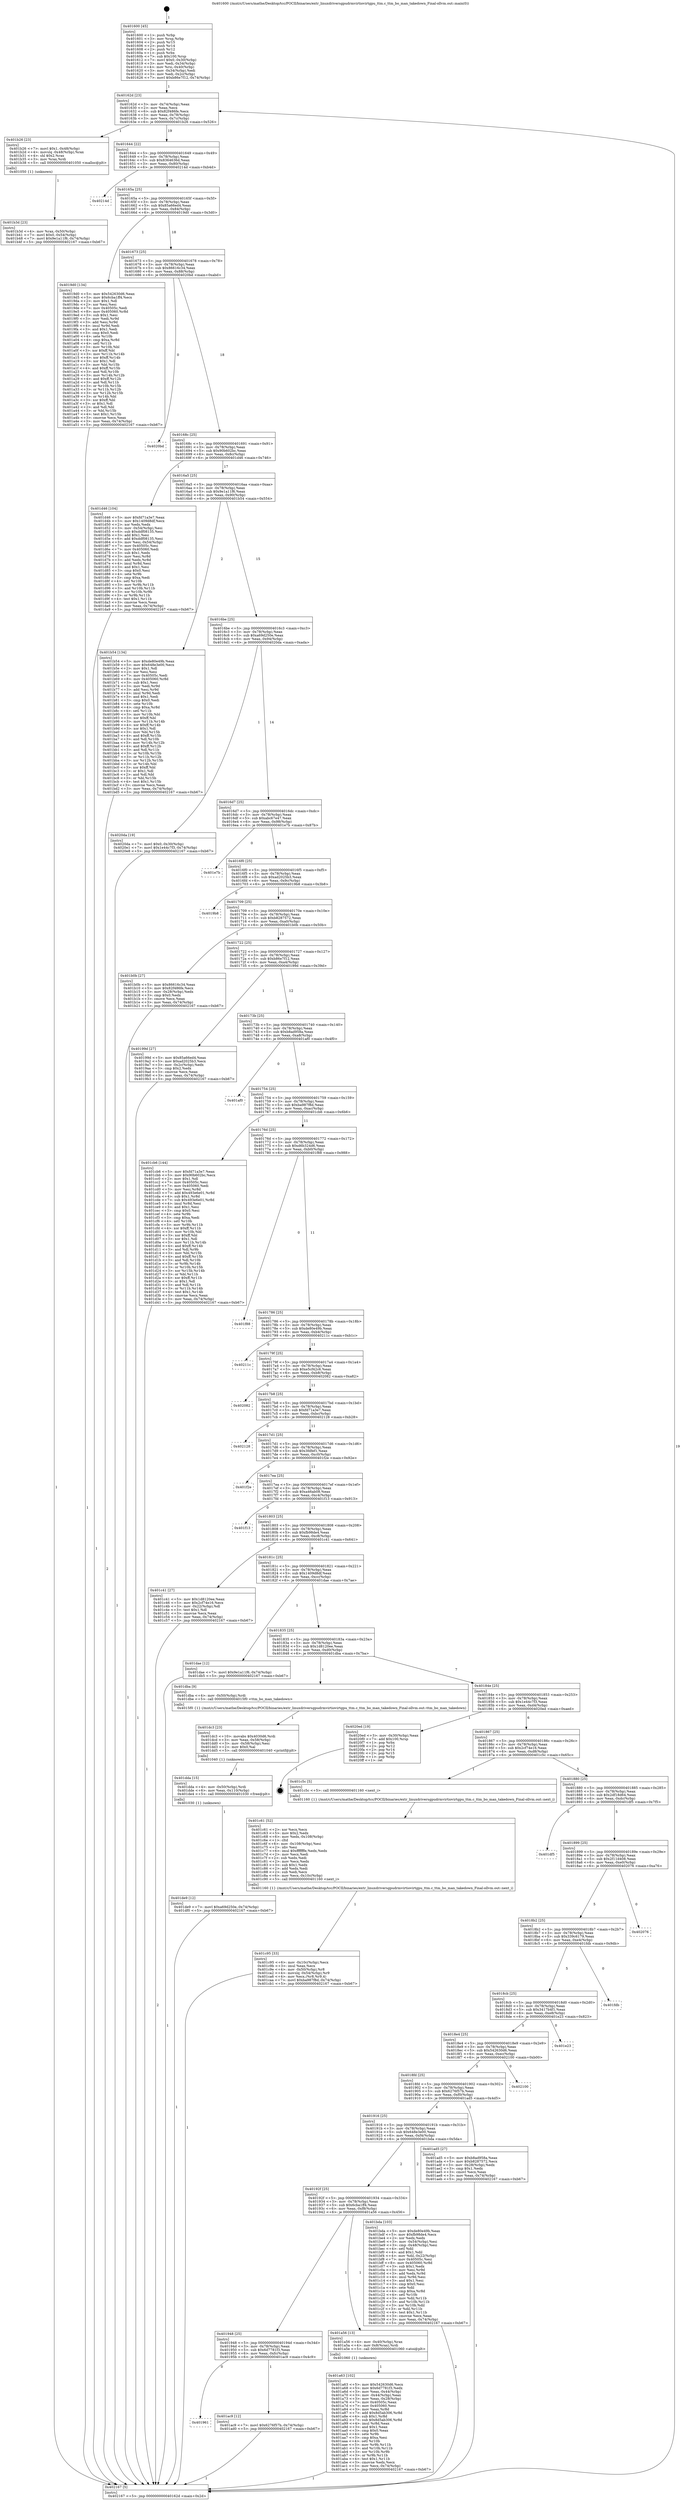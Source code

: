digraph "0x401600" {
  label = "0x401600 (/mnt/c/Users/mathe/Desktop/tcc/POCII/binaries/extr_linuxdriversgpudrmvirtiovirtgpu_ttm.c_ttm_bo_man_takedown_Final-ollvm.out::main(0))"
  labelloc = "t"
  node[shape=record]

  Entry [label="",width=0.3,height=0.3,shape=circle,fillcolor=black,style=filled]
  "0x40162d" [label="{
     0x40162d [23]\l
     | [instrs]\l
     &nbsp;&nbsp;0x40162d \<+3\>: mov -0x74(%rbp),%eax\l
     &nbsp;&nbsp;0x401630 \<+2\>: mov %eax,%ecx\l
     &nbsp;&nbsp;0x401632 \<+6\>: sub $0x82f486fe,%ecx\l
     &nbsp;&nbsp;0x401638 \<+3\>: mov %eax,-0x78(%rbp)\l
     &nbsp;&nbsp;0x40163b \<+3\>: mov %ecx,-0x7c(%rbp)\l
     &nbsp;&nbsp;0x40163e \<+6\>: je 0000000000401b26 \<main+0x526\>\l
  }"]
  "0x401b26" [label="{
     0x401b26 [23]\l
     | [instrs]\l
     &nbsp;&nbsp;0x401b26 \<+7\>: movl $0x1,-0x48(%rbp)\l
     &nbsp;&nbsp;0x401b2d \<+4\>: movslq -0x48(%rbp),%rax\l
     &nbsp;&nbsp;0x401b31 \<+4\>: shl $0x2,%rax\l
     &nbsp;&nbsp;0x401b35 \<+3\>: mov %rax,%rdi\l
     &nbsp;&nbsp;0x401b38 \<+5\>: call 0000000000401050 \<malloc@plt\>\l
     | [calls]\l
     &nbsp;&nbsp;0x401050 \{1\} (unknown)\l
  }"]
  "0x401644" [label="{
     0x401644 [22]\l
     | [instrs]\l
     &nbsp;&nbsp;0x401644 \<+5\>: jmp 0000000000401649 \<main+0x49\>\l
     &nbsp;&nbsp;0x401649 \<+3\>: mov -0x78(%rbp),%eax\l
     &nbsp;&nbsp;0x40164c \<+5\>: sub $0x8364636d,%eax\l
     &nbsp;&nbsp;0x401651 \<+3\>: mov %eax,-0x80(%rbp)\l
     &nbsp;&nbsp;0x401654 \<+6\>: je 000000000040214d \<main+0xb4d\>\l
  }"]
  Exit [label="",width=0.3,height=0.3,shape=circle,fillcolor=black,style=filled,peripheries=2]
  "0x40214d" [label="{
     0x40214d\l
  }", style=dashed]
  "0x40165a" [label="{
     0x40165a [25]\l
     | [instrs]\l
     &nbsp;&nbsp;0x40165a \<+5\>: jmp 000000000040165f \<main+0x5f\>\l
     &nbsp;&nbsp;0x40165f \<+3\>: mov -0x78(%rbp),%eax\l
     &nbsp;&nbsp;0x401662 \<+5\>: sub $0x85a66ed4,%eax\l
     &nbsp;&nbsp;0x401667 \<+6\>: mov %eax,-0x84(%rbp)\l
     &nbsp;&nbsp;0x40166d \<+6\>: je 00000000004019d0 \<main+0x3d0\>\l
  }"]
  "0x401de9" [label="{
     0x401de9 [12]\l
     | [instrs]\l
     &nbsp;&nbsp;0x401de9 \<+7\>: movl $0xa69d250e,-0x74(%rbp)\l
     &nbsp;&nbsp;0x401df0 \<+5\>: jmp 0000000000402167 \<main+0xb67\>\l
  }"]
  "0x4019d0" [label="{
     0x4019d0 [134]\l
     | [instrs]\l
     &nbsp;&nbsp;0x4019d0 \<+5\>: mov $0x542630d6,%eax\l
     &nbsp;&nbsp;0x4019d5 \<+5\>: mov $0x6cba1ff4,%ecx\l
     &nbsp;&nbsp;0x4019da \<+2\>: mov $0x1,%dl\l
     &nbsp;&nbsp;0x4019dc \<+2\>: xor %esi,%esi\l
     &nbsp;&nbsp;0x4019de \<+7\>: mov 0x40505c,%edi\l
     &nbsp;&nbsp;0x4019e5 \<+8\>: mov 0x405060,%r8d\l
     &nbsp;&nbsp;0x4019ed \<+3\>: sub $0x1,%esi\l
     &nbsp;&nbsp;0x4019f0 \<+3\>: mov %edi,%r9d\l
     &nbsp;&nbsp;0x4019f3 \<+3\>: add %esi,%r9d\l
     &nbsp;&nbsp;0x4019f6 \<+4\>: imul %r9d,%edi\l
     &nbsp;&nbsp;0x4019fa \<+3\>: and $0x1,%edi\l
     &nbsp;&nbsp;0x4019fd \<+3\>: cmp $0x0,%edi\l
     &nbsp;&nbsp;0x401a00 \<+4\>: sete %r10b\l
     &nbsp;&nbsp;0x401a04 \<+4\>: cmp $0xa,%r8d\l
     &nbsp;&nbsp;0x401a08 \<+4\>: setl %r11b\l
     &nbsp;&nbsp;0x401a0c \<+3\>: mov %r10b,%bl\l
     &nbsp;&nbsp;0x401a0f \<+3\>: xor $0xff,%bl\l
     &nbsp;&nbsp;0x401a12 \<+3\>: mov %r11b,%r14b\l
     &nbsp;&nbsp;0x401a15 \<+4\>: xor $0xff,%r14b\l
     &nbsp;&nbsp;0x401a19 \<+3\>: xor $0x1,%dl\l
     &nbsp;&nbsp;0x401a1c \<+3\>: mov %bl,%r15b\l
     &nbsp;&nbsp;0x401a1f \<+4\>: and $0xff,%r15b\l
     &nbsp;&nbsp;0x401a23 \<+3\>: and %dl,%r10b\l
     &nbsp;&nbsp;0x401a26 \<+3\>: mov %r14b,%r12b\l
     &nbsp;&nbsp;0x401a29 \<+4\>: and $0xff,%r12b\l
     &nbsp;&nbsp;0x401a2d \<+3\>: and %dl,%r11b\l
     &nbsp;&nbsp;0x401a30 \<+3\>: or %r10b,%r15b\l
     &nbsp;&nbsp;0x401a33 \<+3\>: or %r11b,%r12b\l
     &nbsp;&nbsp;0x401a36 \<+3\>: xor %r12b,%r15b\l
     &nbsp;&nbsp;0x401a39 \<+3\>: or %r14b,%bl\l
     &nbsp;&nbsp;0x401a3c \<+3\>: xor $0xff,%bl\l
     &nbsp;&nbsp;0x401a3f \<+3\>: or $0x1,%dl\l
     &nbsp;&nbsp;0x401a42 \<+2\>: and %dl,%bl\l
     &nbsp;&nbsp;0x401a44 \<+3\>: or %bl,%r15b\l
     &nbsp;&nbsp;0x401a47 \<+4\>: test $0x1,%r15b\l
     &nbsp;&nbsp;0x401a4b \<+3\>: cmovne %ecx,%eax\l
     &nbsp;&nbsp;0x401a4e \<+3\>: mov %eax,-0x74(%rbp)\l
     &nbsp;&nbsp;0x401a51 \<+5\>: jmp 0000000000402167 \<main+0xb67\>\l
  }"]
  "0x401673" [label="{
     0x401673 [25]\l
     | [instrs]\l
     &nbsp;&nbsp;0x401673 \<+5\>: jmp 0000000000401678 \<main+0x78\>\l
     &nbsp;&nbsp;0x401678 \<+3\>: mov -0x78(%rbp),%eax\l
     &nbsp;&nbsp;0x40167b \<+5\>: sub $0x86616c34,%eax\l
     &nbsp;&nbsp;0x401680 \<+6\>: mov %eax,-0x88(%rbp)\l
     &nbsp;&nbsp;0x401686 \<+6\>: je 00000000004020bd \<main+0xabd\>\l
  }"]
  "0x401dda" [label="{
     0x401dda [15]\l
     | [instrs]\l
     &nbsp;&nbsp;0x401dda \<+4\>: mov -0x50(%rbp),%rdi\l
     &nbsp;&nbsp;0x401dde \<+6\>: mov %eax,-0x110(%rbp)\l
     &nbsp;&nbsp;0x401de4 \<+5\>: call 0000000000401030 \<free@plt\>\l
     | [calls]\l
     &nbsp;&nbsp;0x401030 \{1\} (unknown)\l
  }"]
  "0x4020bd" [label="{
     0x4020bd\l
  }", style=dashed]
  "0x40168c" [label="{
     0x40168c [25]\l
     | [instrs]\l
     &nbsp;&nbsp;0x40168c \<+5\>: jmp 0000000000401691 \<main+0x91\>\l
     &nbsp;&nbsp;0x401691 \<+3\>: mov -0x78(%rbp),%eax\l
     &nbsp;&nbsp;0x401694 \<+5\>: sub $0x90b602bc,%eax\l
     &nbsp;&nbsp;0x401699 \<+6\>: mov %eax,-0x8c(%rbp)\l
     &nbsp;&nbsp;0x40169f \<+6\>: je 0000000000401d46 \<main+0x746\>\l
  }"]
  "0x401dc3" [label="{
     0x401dc3 [23]\l
     | [instrs]\l
     &nbsp;&nbsp;0x401dc3 \<+10\>: movabs $0x4030d6,%rdi\l
     &nbsp;&nbsp;0x401dcd \<+3\>: mov %eax,-0x58(%rbp)\l
     &nbsp;&nbsp;0x401dd0 \<+3\>: mov -0x58(%rbp),%esi\l
     &nbsp;&nbsp;0x401dd3 \<+2\>: mov $0x0,%al\l
     &nbsp;&nbsp;0x401dd5 \<+5\>: call 0000000000401040 \<printf@plt\>\l
     | [calls]\l
     &nbsp;&nbsp;0x401040 \{1\} (unknown)\l
  }"]
  "0x401d46" [label="{
     0x401d46 [104]\l
     | [instrs]\l
     &nbsp;&nbsp;0x401d46 \<+5\>: mov $0xfd71a3e7,%eax\l
     &nbsp;&nbsp;0x401d4b \<+5\>: mov $0x1409d8df,%ecx\l
     &nbsp;&nbsp;0x401d50 \<+2\>: xor %edx,%edx\l
     &nbsp;&nbsp;0x401d52 \<+3\>: mov -0x54(%rbp),%esi\l
     &nbsp;&nbsp;0x401d55 \<+6\>: sub $0xddf08135,%esi\l
     &nbsp;&nbsp;0x401d5b \<+3\>: add $0x1,%esi\l
     &nbsp;&nbsp;0x401d5e \<+6\>: add $0xddf08135,%esi\l
     &nbsp;&nbsp;0x401d64 \<+3\>: mov %esi,-0x54(%rbp)\l
     &nbsp;&nbsp;0x401d67 \<+7\>: mov 0x40505c,%esi\l
     &nbsp;&nbsp;0x401d6e \<+7\>: mov 0x405060,%edi\l
     &nbsp;&nbsp;0x401d75 \<+3\>: sub $0x1,%edx\l
     &nbsp;&nbsp;0x401d78 \<+3\>: mov %esi,%r8d\l
     &nbsp;&nbsp;0x401d7b \<+3\>: add %edx,%r8d\l
     &nbsp;&nbsp;0x401d7e \<+4\>: imul %r8d,%esi\l
     &nbsp;&nbsp;0x401d82 \<+3\>: and $0x1,%esi\l
     &nbsp;&nbsp;0x401d85 \<+3\>: cmp $0x0,%esi\l
     &nbsp;&nbsp;0x401d88 \<+4\>: sete %r9b\l
     &nbsp;&nbsp;0x401d8c \<+3\>: cmp $0xa,%edi\l
     &nbsp;&nbsp;0x401d8f \<+4\>: setl %r10b\l
     &nbsp;&nbsp;0x401d93 \<+3\>: mov %r9b,%r11b\l
     &nbsp;&nbsp;0x401d96 \<+3\>: and %r10b,%r11b\l
     &nbsp;&nbsp;0x401d99 \<+3\>: xor %r10b,%r9b\l
     &nbsp;&nbsp;0x401d9c \<+3\>: or %r9b,%r11b\l
     &nbsp;&nbsp;0x401d9f \<+4\>: test $0x1,%r11b\l
     &nbsp;&nbsp;0x401da3 \<+3\>: cmovne %ecx,%eax\l
     &nbsp;&nbsp;0x401da6 \<+3\>: mov %eax,-0x74(%rbp)\l
     &nbsp;&nbsp;0x401da9 \<+5\>: jmp 0000000000402167 \<main+0xb67\>\l
  }"]
  "0x4016a5" [label="{
     0x4016a5 [25]\l
     | [instrs]\l
     &nbsp;&nbsp;0x4016a5 \<+5\>: jmp 00000000004016aa \<main+0xaa\>\l
     &nbsp;&nbsp;0x4016aa \<+3\>: mov -0x78(%rbp),%eax\l
     &nbsp;&nbsp;0x4016ad \<+5\>: sub $0x9e1a11f6,%eax\l
     &nbsp;&nbsp;0x4016b2 \<+6\>: mov %eax,-0x90(%rbp)\l
     &nbsp;&nbsp;0x4016b8 \<+6\>: je 0000000000401b54 \<main+0x554\>\l
  }"]
  "0x401c95" [label="{
     0x401c95 [33]\l
     | [instrs]\l
     &nbsp;&nbsp;0x401c95 \<+6\>: mov -0x10c(%rbp),%ecx\l
     &nbsp;&nbsp;0x401c9b \<+3\>: imul %eax,%ecx\l
     &nbsp;&nbsp;0x401c9e \<+4\>: mov -0x50(%rbp),%r8\l
     &nbsp;&nbsp;0x401ca2 \<+4\>: movslq -0x54(%rbp),%r9\l
     &nbsp;&nbsp;0x401ca6 \<+4\>: mov %ecx,(%r8,%r9,4)\l
     &nbsp;&nbsp;0x401caa \<+7\>: movl $0xba987f8d,-0x74(%rbp)\l
     &nbsp;&nbsp;0x401cb1 \<+5\>: jmp 0000000000402167 \<main+0xb67\>\l
  }"]
  "0x401b54" [label="{
     0x401b54 [134]\l
     | [instrs]\l
     &nbsp;&nbsp;0x401b54 \<+5\>: mov $0xde80e49b,%eax\l
     &nbsp;&nbsp;0x401b59 \<+5\>: mov $0x648e3e00,%ecx\l
     &nbsp;&nbsp;0x401b5e \<+2\>: mov $0x1,%dl\l
     &nbsp;&nbsp;0x401b60 \<+2\>: xor %esi,%esi\l
     &nbsp;&nbsp;0x401b62 \<+7\>: mov 0x40505c,%edi\l
     &nbsp;&nbsp;0x401b69 \<+8\>: mov 0x405060,%r8d\l
     &nbsp;&nbsp;0x401b71 \<+3\>: sub $0x1,%esi\l
     &nbsp;&nbsp;0x401b74 \<+3\>: mov %edi,%r9d\l
     &nbsp;&nbsp;0x401b77 \<+3\>: add %esi,%r9d\l
     &nbsp;&nbsp;0x401b7a \<+4\>: imul %r9d,%edi\l
     &nbsp;&nbsp;0x401b7e \<+3\>: and $0x1,%edi\l
     &nbsp;&nbsp;0x401b81 \<+3\>: cmp $0x0,%edi\l
     &nbsp;&nbsp;0x401b84 \<+4\>: sete %r10b\l
     &nbsp;&nbsp;0x401b88 \<+4\>: cmp $0xa,%r8d\l
     &nbsp;&nbsp;0x401b8c \<+4\>: setl %r11b\l
     &nbsp;&nbsp;0x401b90 \<+3\>: mov %r10b,%bl\l
     &nbsp;&nbsp;0x401b93 \<+3\>: xor $0xff,%bl\l
     &nbsp;&nbsp;0x401b96 \<+3\>: mov %r11b,%r14b\l
     &nbsp;&nbsp;0x401b99 \<+4\>: xor $0xff,%r14b\l
     &nbsp;&nbsp;0x401b9d \<+3\>: xor $0x1,%dl\l
     &nbsp;&nbsp;0x401ba0 \<+3\>: mov %bl,%r15b\l
     &nbsp;&nbsp;0x401ba3 \<+4\>: and $0xff,%r15b\l
     &nbsp;&nbsp;0x401ba7 \<+3\>: and %dl,%r10b\l
     &nbsp;&nbsp;0x401baa \<+3\>: mov %r14b,%r12b\l
     &nbsp;&nbsp;0x401bad \<+4\>: and $0xff,%r12b\l
     &nbsp;&nbsp;0x401bb1 \<+3\>: and %dl,%r11b\l
     &nbsp;&nbsp;0x401bb4 \<+3\>: or %r10b,%r15b\l
     &nbsp;&nbsp;0x401bb7 \<+3\>: or %r11b,%r12b\l
     &nbsp;&nbsp;0x401bba \<+3\>: xor %r12b,%r15b\l
     &nbsp;&nbsp;0x401bbd \<+3\>: or %r14b,%bl\l
     &nbsp;&nbsp;0x401bc0 \<+3\>: xor $0xff,%bl\l
     &nbsp;&nbsp;0x401bc3 \<+3\>: or $0x1,%dl\l
     &nbsp;&nbsp;0x401bc6 \<+2\>: and %dl,%bl\l
     &nbsp;&nbsp;0x401bc8 \<+3\>: or %bl,%r15b\l
     &nbsp;&nbsp;0x401bcb \<+4\>: test $0x1,%r15b\l
     &nbsp;&nbsp;0x401bcf \<+3\>: cmovne %ecx,%eax\l
     &nbsp;&nbsp;0x401bd2 \<+3\>: mov %eax,-0x74(%rbp)\l
     &nbsp;&nbsp;0x401bd5 \<+5\>: jmp 0000000000402167 \<main+0xb67\>\l
  }"]
  "0x4016be" [label="{
     0x4016be [25]\l
     | [instrs]\l
     &nbsp;&nbsp;0x4016be \<+5\>: jmp 00000000004016c3 \<main+0xc3\>\l
     &nbsp;&nbsp;0x4016c3 \<+3\>: mov -0x78(%rbp),%eax\l
     &nbsp;&nbsp;0x4016c6 \<+5\>: sub $0xa69d250e,%eax\l
     &nbsp;&nbsp;0x4016cb \<+6\>: mov %eax,-0x94(%rbp)\l
     &nbsp;&nbsp;0x4016d1 \<+6\>: je 00000000004020da \<main+0xada\>\l
  }"]
  "0x401c61" [label="{
     0x401c61 [52]\l
     | [instrs]\l
     &nbsp;&nbsp;0x401c61 \<+2\>: xor %ecx,%ecx\l
     &nbsp;&nbsp;0x401c63 \<+5\>: mov $0x2,%edx\l
     &nbsp;&nbsp;0x401c68 \<+6\>: mov %edx,-0x108(%rbp)\l
     &nbsp;&nbsp;0x401c6e \<+1\>: cltd\l
     &nbsp;&nbsp;0x401c6f \<+6\>: mov -0x108(%rbp),%esi\l
     &nbsp;&nbsp;0x401c75 \<+2\>: idiv %esi\l
     &nbsp;&nbsp;0x401c77 \<+6\>: imul $0xfffffffe,%edx,%edx\l
     &nbsp;&nbsp;0x401c7d \<+2\>: mov %ecx,%edi\l
     &nbsp;&nbsp;0x401c7f \<+2\>: sub %edx,%edi\l
     &nbsp;&nbsp;0x401c81 \<+2\>: mov %ecx,%edx\l
     &nbsp;&nbsp;0x401c83 \<+3\>: sub $0x1,%edx\l
     &nbsp;&nbsp;0x401c86 \<+2\>: add %edx,%edi\l
     &nbsp;&nbsp;0x401c88 \<+2\>: sub %edi,%ecx\l
     &nbsp;&nbsp;0x401c8a \<+6\>: mov %ecx,-0x10c(%rbp)\l
     &nbsp;&nbsp;0x401c90 \<+5\>: call 0000000000401160 \<next_i\>\l
     | [calls]\l
     &nbsp;&nbsp;0x401160 \{1\} (/mnt/c/Users/mathe/Desktop/tcc/POCII/binaries/extr_linuxdriversgpudrmvirtiovirtgpu_ttm.c_ttm_bo_man_takedown_Final-ollvm.out::next_i)\l
  }"]
  "0x4020da" [label="{
     0x4020da [19]\l
     | [instrs]\l
     &nbsp;&nbsp;0x4020da \<+7\>: movl $0x0,-0x30(%rbp)\l
     &nbsp;&nbsp;0x4020e1 \<+7\>: movl $0x1e44c7f3,-0x74(%rbp)\l
     &nbsp;&nbsp;0x4020e8 \<+5\>: jmp 0000000000402167 \<main+0xb67\>\l
  }"]
  "0x4016d7" [label="{
     0x4016d7 [25]\l
     | [instrs]\l
     &nbsp;&nbsp;0x4016d7 \<+5\>: jmp 00000000004016dc \<main+0xdc\>\l
     &nbsp;&nbsp;0x4016dc \<+3\>: mov -0x78(%rbp),%eax\l
     &nbsp;&nbsp;0x4016df \<+5\>: sub $0xabc67e47,%eax\l
     &nbsp;&nbsp;0x4016e4 \<+6\>: mov %eax,-0x98(%rbp)\l
     &nbsp;&nbsp;0x4016ea \<+6\>: je 0000000000401e7b \<main+0x87b\>\l
  }"]
  "0x401b3d" [label="{
     0x401b3d [23]\l
     | [instrs]\l
     &nbsp;&nbsp;0x401b3d \<+4\>: mov %rax,-0x50(%rbp)\l
     &nbsp;&nbsp;0x401b41 \<+7\>: movl $0x0,-0x54(%rbp)\l
     &nbsp;&nbsp;0x401b48 \<+7\>: movl $0x9e1a11f6,-0x74(%rbp)\l
     &nbsp;&nbsp;0x401b4f \<+5\>: jmp 0000000000402167 \<main+0xb67\>\l
  }"]
  "0x401e7b" [label="{
     0x401e7b\l
  }", style=dashed]
  "0x4016f0" [label="{
     0x4016f0 [25]\l
     | [instrs]\l
     &nbsp;&nbsp;0x4016f0 \<+5\>: jmp 00000000004016f5 \<main+0xf5\>\l
     &nbsp;&nbsp;0x4016f5 \<+3\>: mov -0x78(%rbp),%eax\l
     &nbsp;&nbsp;0x4016f8 \<+5\>: sub $0xad2025b3,%eax\l
     &nbsp;&nbsp;0x4016fd \<+6\>: mov %eax,-0x9c(%rbp)\l
     &nbsp;&nbsp;0x401703 \<+6\>: je 00000000004019b8 \<main+0x3b8\>\l
  }"]
  "0x401961" [label="{
     0x401961\l
  }", style=dashed]
  "0x4019b8" [label="{
     0x4019b8\l
  }", style=dashed]
  "0x401709" [label="{
     0x401709 [25]\l
     | [instrs]\l
     &nbsp;&nbsp;0x401709 \<+5\>: jmp 000000000040170e \<main+0x10e\>\l
     &nbsp;&nbsp;0x40170e \<+3\>: mov -0x78(%rbp),%eax\l
     &nbsp;&nbsp;0x401711 \<+5\>: sub $0xb8287572,%eax\l
     &nbsp;&nbsp;0x401716 \<+6\>: mov %eax,-0xa0(%rbp)\l
     &nbsp;&nbsp;0x40171c \<+6\>: je 0000000000401b0b \<main+0x50b\>\l
  }"]
  "0x401ac9" [label="{
     0x401ac9 [12]\l
     | [instrs]\l
     &nbsp;&nbsp;0x401ac9 \<+7\>: movl $0x6276f57b,-0x74(%rbp)\l
     &nbsp;&nbsp;0x401ad0 \<+5\>: jmp 0000000000402167 \<main+0xb67\>\l
  }"]
  "0x401b0b" [label="{
     0x401b0b [27]\l
     | [instrs]\l
     &nbsp;&nbsp;0x401b0b \<+5\>: mov $0x86616c34,%eax\l
     &nbsp;&nbsp;0x401b10 \<+5\>: mov $0x82f486fe,%ecx\l
     &nbsp;&nbsp;0x401b15 \<+3\>: mov -0x28(%rbp),%edx\l
     &nbsp;&nbsp;0x401b18 \<+3\>: cmp $0x0,%edx\l
     &nbsp;&nbsp;0x401b1b \<+3\>: cmove %ecx,%eax\l
     &nbsp;&nbsp;0x401b1e \<+3\>: mov %eax,-0x74(%rbp)\l
     &nbsp;&nbsp;0x401b21 \<+5\>: jmp 0000000000402167 \<main+0xb67\>\l
  }"]
  "0x401722" [label="{
     0x401722 [25]\l
     | [instrs]\l
     &nbsp;&nbsp;0x401722 \<+5\>: jmp 0000000000401727 \<main+0x127\>\l
     &nbsp;&nbsp;0x401727 \<+3\>: mov -0x78(%rbp),%eax\l
     &nbsp;&nbsp;0x40172a \<+5\>: sub $0xb86e7f12,%eax\l
     &nbsp;&nbsp;0x40172f \<+6\>: mov %eax,-0xa4(%rbp)\l
     &nbsp;&nbsp;0x401735 \<+6\>: je 000000000040199d \<main+0x39d\>\l
  }"]
  "0x401a63" [label="{
     0x401a63 [102]\l
     | [instrs]\l
     &nbsp;&nbsp;0x401a63 \<+5\>: mov $0x542630d6,%ecx\l
     &nbsp;&nbsp;0x401a68 \<+5\>: mov $0x6d7781f3,%edx\l
     &nbsp;&nbsp;0x401a6d \<+3\>: mov %eax,-0x44(%rbp)\l
     &nbsp;&nbsp;0x401a70 \<+3\>: mov -0x44(%rbp),%eax\l
     &nbsp;&nbsp;0x401a73 \<+3\>: mov %eax,-0x28(%rbp)\l
     &nbsp;&nbsp;0x401a76 \<+7\>: mov 0x40505c,%eax\l
     &nbsp;&nbsp;0x401a7d \<+7\>: mov 0x405060,%esi\l
     &nbsp;&nbsp;0x401a84 \<+3\>: mov %eax,%r8d\l
     &nbsp;&nbsp;0x401a87 \<+7\>: add $0x8d5ab306,%r8d\l
     &nbsp;&nbsp;0x401a8e \<+4\>: sub $0x1,%r8d\l
     &nbsp;&nbsp;0x401a92 \<+7\>: sub $0x8d5ab306,%r8d\l
     &nbsp;&nbsp;0x401a99 \<+4\>: imul %r8d,%eax\l
     &nbsp;&nbsp;0x401a9d \<+3\>: and $0x1,%eax\l
     &nbsp;&nbsp;0x401aa0 \<+3\>: cmp $0x0,%eax\l
     &nbsp;&nbsp;0x401aa3 \<+4\>: sete %r9b\l
     &nbsp;&nbsp;0x401aa7 \<+3\>: cmp $0xa,%esi\l
     &nbsp;&nbsp;0x401aaa \<+4\>: setl %r10b\l
     &nbsp;&nbsp;0x401aae \<+3\>: mov %r9b,%r11b\l
     &nbsp;&nbsp;0x401ab1 \<+3\>: and %r10b,%r11b\l
     &nbsp;&nbsp;0x401ab4 \<+3\>: xor %r10b,%r9b\l
     &nbsp;&nbsp;0x401ab7 \<+3\>: or %r9b,%r11b\l
     &nbsp;&nbsp;0x401aba \<+4\>: test $0x1,%r11b\l
     &nbsp;&nbsp;0x401abe \<+3\>: cmovne %edx,%ecx\l
     &nbsp;&nbsp;0x401ac1 \<+3\>: mov %ecx,-0x74(%rbp)\l
     &nbsp;&nbsp;0x401ac4 \<+5\>: jmp 0000000000402167 \<main+0xb67\>\l
  }"]
  "0x40199d" [label="{
     0x40199d [27]\l
     | [instrs]\l
     &nbsp;&nbsp;0x40199d \<+5\>: mov $0x85a66ed4,%eax\l
     &nbsp;&nbsp;0x4019a2 \<+5\>: mov $0xad2025b3,%ecx\l
     &nbsp;&nbsp;0x4019a7 \<+3\>: mov -0x2c(%rbp),%edx\l
     &nbsp;&nbsp;0x4019aa \<+3\>: cmp $0x2,%edx\l
     &nbsp;&nbsp;0x4019ad \<+3\>: cmovne %ecx,%eax\l
     &nbsp;&nbsp;0x4019b0 \<+3\>: mov %eax,-0x74(%rbp)\l
     &nbsp;&nbsp;0x4019b3 \<+5\>: jmp 0000000000402167 \<main+0xb67\>\l
  }"]
  "0x40173b" [label="{
     0x40173b [25]\l
     | [instrs]\l
     &nbsp;&nbsp;0x40173b \<+5\>: jmp 0000000000401740 \<main+0x140\>\l
     &nbsp;&nbsp;0x401740 \<+3\>: mov -0x78(%rbp),%eax\l
     &nbsp;&nbsp;0x401743 \<+5\>: sub $0xb8ad958a,%eax\l
     &nbsp;&nbsp;0x401748 \<+6\>: mov %eax,-0xa8(%rbp)\l
     &nbsp;&nbsp;0x40174e \<+6\>: je 0000000000401af0 \<main+0x4f0\>\l
  }"]
  "0x402167" [label="{
     0x402167 [5]\l
     | [instrs]\l
     &nbsp;&nbsp;0x402167 \<+5\>: jmp 000000000040162d \<main+0x2d\>\l
  }"]
  "0x401600" [label="{
     0x401600 [45]\l
     | [instrs]\l
     &nbsp;&nbsp;0x401600 \<+1\>: push %rbp\l
     &nbsp;&nbsp;0x401601 \<+3\>: mov %rsp,%rbp\l
     &nbsp;&nbsp;0x401604 \<+2\>: push %r15\l
     &nbsp;&nbsp;0x401606 \<+2\>: push %r14\l
     &nbsp;&nbsp;0x401608 \<+2\>: push %r12\l
     &nbsp;&nbsp;0x40160a \<+1\>: push %rbx\l
     &nbsp;&nbsp;0x40160b \<+7\>: sub $0x100,%rsp\l
     &nbsp;&nbsp;0x401612 \<+7\>: movl $0x0,-0x30(%rbp)\l
     &nbsp;&nbsp;0x401619 \<+3\>: mov %edi,-0x34(%rbp)\l
     &nbsp;&nbsp;0x40161c \<+4\>: mov %rsi,-0x40(%rbp)\l
     &nbsp;&nbsp;0x401620 \<+3\>: mov -0x34(%rbp),%edi\l
     &nbsp;&nbsp;0x401623 \<+3\>: mov %edi,-0x2c(%rbp)\l
     &nbsp;&nbsp;0x401626 \<+7\>: movl $0xb86e7f12,-0x74(%rbp)\l
  }"]
  "0x401948" [label="{
     0x401948 [25]\l
     | [instrs]\l
     &nbsp;&nbsp;0x401948 \<+5\>: jmp 000000000040194d \<main+0x34d\>\l
     &nbsp;&nbsp;0x40194d \<+3\>: mov -0x78(%rbp),%eax\l
     &nbsp;&nbsp;0x401950 \<+5\>: sub $0x6d7781f3,%eax\l
     &nbsp;&nbsp;0x401955 \<+6\>: mov %eax,-0xfc(%rbp)\l
     &nbsp;&nbsp;0x40195b \<+6\>: je 0000000000401ac9 \<main+0x4c9\>\l
  }"]
  "0x401af0" [label="{
     0x401af0\l
  }", style=dashed]
  "0x401754" [label="{
     0x401754 [25]\l
     | [instrs]\l
     &nbsp;&nbsp;0x401754 \<+5\>: jmp 0000000000401759 \<main+0x159\>\l
     &nbsp;&nbsp;0x401759 \<+3\>: mov -0x78(%rbp),%eax\l
     &nbsp;&nbsp;0x40175c \<+5\>: sub $0xba987f8d,%eax\l
     &nbsp;&nbsp;0x401761 \<+6\>: mov %eax,-0xac(%rbp)\l
     &nbsp;&nbsp;0x401767 \<+6\>: je 0000000000401cb6 \<main+0x6b6\>\l
  }"]
  "0x401a56" [label="{
     0x401a56 [13]\l
     | [instrs]\l
     &nbsp;&nbsp;0x401a56 \<+4\>: mov -0x40(%rbp),%rax\l
     &nbsp;&nbsp;0x401a5a \<+4\>: mov 0x8(%rax),%rdi\l
     &nbsp;&nbsp;0x401a5e \<+5\>: call 0000000000401060 \<atoi@plt\>\l
     | [calls]\l
     &nbsp;&nbsp;0x401060 \{1\} (unknown)\l
  }"]
  "0x401cb6" [label="{
     0x401cb6 [144]\l
     | [instrs]\l
     &nbsp;&nbsp;0x401cb6 \<+5\>: mov $0xfd71a3e7,%eax\l
     &nbsp;&nbsp;0x401cbb \<+5\>: mov $0x90b602bc,%ecx\l
     &nbsp;&nbsp;0x401cc0 \<+2\>: mov $0x1,%dl\l
     &nbsp;&nbsp;0x401cc2 \<+7\>: mov 0x40505c,%esi\l
     &nbsp;&nbsp;0x401cc9 \<+7\>: mov 0x405060,%edi\l
     &nbsp;&nbsp;0x401cd0 \<+3\>: mov %esi,%r8d\l
     &nbsp;&nbsp;0x401cd3 \<+7\>: add $0x493e6e01,%r8d\l
     &nbsp;&nbsp;0x401cda \<+4\>: sub $0x1,%r8d\l
     &nbsp;&nbsp;0x401cde \<+7\>: sub $0x493e6e01,%r8d\l
     &nbsp;&nbsp;0x401ce5 \<+4\>: imul %r8d,%esi\l
     &nbsp;&nbsp;0x401ce9 \<+3\>: and $0x1,%esi\l
     &nbsp;&nbsp;0x401cec \<+3\>: cmp $0x0,%esi\l
     &nbsp;&nbsp;0x401cef \<+4\>: sete %r9b\l
     &nbsp;&nbsp;0x401cf3 \<+3\>: cmp $0xa,%edi\l
     &nbsp;&nbsp;0x401cf6 \<+4\>: setl %r10b\l
     &nbsp;&nbsp;0x401cfa \<+3\>: mov %r9b,%r11b\l
     &nbsp;&nbsp;0x401cfd \<+4\>: xor $0xff,%r11b\l
     &nbsp;&nbsp;0x401d01 \<+3\>: mov %r10b,%bl\l
     &nbsp;&nbsp;0x401d04 \<+3\>: xor $0xff,%bl\l
     &nbsp;&nbsp;0x401d07 \<+3\>: xor $0x1,%dl\l
     &nbsp;&nbsp;0x401d0a \<+3\>: mov %r11b,%r14b\l
     &nbsp;&nbsp;0x401d0d \<+4\>: and $0xff,%r14b\l
     &nbsp;&nbsp;0x401d11 \<+3\>: and %dl,%r9b\l
     &nbsp;&nbsp;0x401d14 \<+3\>: mov %bl,%r15b\l
     &nbsp;&nbsp;0x401d17 \<+4\>: and $0xff,%r15b\l
     &nbsp;&nbsp;0x401d1b \<+3\>: and %dl,%r10b\l
     &nbsp;&nbsp;0x401d1e \<+3\>: or %r9b,%r14b\l
     &nbsp;&nbsp;0x401d21 \<+3\>: or %r10b,%r15b\l
     &nbsp;&nbsp;0x401d24 \<+3\>: xor %r15b,%r14b\l
     &nbsp;&nbsp;0x401d27 \<+3\>: or %bl,%r11b\l
     &nbsp;&nbsp;0x401d2a \<+4\>: xor $0xff,%r11b\l
     &nbsp;&nbsp;0x401d2e \<+3\>: or $0x1,%dl\l
     &nbsp;&nbsp;0x401d31 \<+3\>: and %dl,%r11b\l
     &nbsp;&nbsp;0x401d34 \<+3\>: or %r11b,%r14b\l
     &nbsp;&nbsp;0x401d37 \<+4\>: test $0x1,%r14b\l
     &nbsp;&nbsp;0x401d3b \<+3\>: cmovne %ecx,%eax\l
     &nbsp;&nbsp;0x401d3e \<+3\>: mov %eax,-0x74(%rbp)\l
     &nbsp;&nbsp;0x401d41 \<+5\>: jmp 0000000000402167 \<main+0xb67\>\l
  }"]
  "0x40176d" [label="{
     0x40176d [25]\l
     | [instrs]\l
     &nbsp;&nbsp;0x40176d \<+5\>: jmp 0000000000401772 \<main+0x172\>\l
     &nbsp;&nbsp;0x401772 \<+3\>: mov -0x78(%rbp),%eax\l
     &nbsp;&nbsp;0x401775 \<+5\>: sub $0xd6b324d6,%eax\l
     &nbsp;&nbsp;0x40177a \<+6\>: mov %eax,-0xb0(%rbp)\l
     &nbsp;&nbsp;0x401780 \<+6\>: je 0000000000401f88 \<main+0x988\>\l
  }"]
  "0x40192f" [label="{
     0x40192f [25]\l
     | [instrs]\l
     &nbsp;&nbsp;0x40192f \<+5\>: jmp 0000000000401934 \<main+0x334\>\l
     &nbsp;&nbsp;0x401934 \<+3\>: mov -0x78(%rbp),%eax\l
     &nbsp;&nbsp;0x401937 \<+5\>: sub $0x6cba1ff4,%eax\l
     &nbsp;&nbsp;0x40193c \<+6\>: mov %eax,-0xf8(%rbp)\l
     &nbsp;&nbsp;0x401942 \<+6\>: je 0000000000401a56 \<main+0x456\>\l
  }"]
  "0x401f88" [label="{
     0x401f88\l
  }", style=dashed]
  "0x401786" [label="{
     0x401786 [25]\l
     | [instrs]\l
     &nbsp;&nbsp;0x401786 \<+5\>: jmp 000000000040178b \<main+0x18b\>\l
     &nbsp;&nbsp;0x40178b \<+3\>: mov -0x78(%rbp),%eax\l
     &nbsp;&nbsp;0x40178e \<+5\>: sub $0xde80e49b,%eax\l
     &nbsp;&nbsp;0x401793 \<+6\>: mov %eax,-0xb4(%rbp)\l
     &nbsp;&nbsp;0x401799 \<+6\>: je 000000000040211c \<main+0xb1c\>\l
  }"]
  "0x401bda" [label="{
     0x401bda [103]\l
     | [instrs]\l
     &nbsp;&nbsp;0x401bda \<+5\>: mov $0xde80e49b,%eax\l
     &nbsp;&nbsp;0x401bdf \<+5\>: mov $0xfb98de4,%ecx\l
     &nbsp;&nbsp;0x401be4 \<+2\>: xor %edx,%edx\l
     &nbsp;&nbsp;0x401be6 \<+3\>: mov -0x54(%rbp),%esi\l
     &nbsp;&nbsp;0x401be9 \<+3\>: cmp -0x48(%rbp),%esi\l
     &nbsp;&nbsp;0x401bec \<+4\>: setl %dil\l
     &nbsp;&nbsp;0x401bf0 \<+4\>: and $0x1,%dil\l
     &nbsp;&nbsp;0x401bf4 \<+4\>: mov %dil,-0x22(%rbp)\l
     &nbsp;&nbsp;0x401bf8 \<+7\>: mov 0x40505c,%esi\l
     &nbsp;&nbsp;0x401bff \<+8\>: mov 0x405060,%r8d\l
     &nbsp;&nbsp;0x401c07 \<+3\>: sub $0x1,%edx\l
     &nbsp;&nbsp;0x401c0a \<+3\>: mov %esi,%r9d\l
     &nbsp;&nbsp;0x401c0d \<+3\>: add %edx,%r9d\l
     &nbsp;&nbsp;0x401c10 \<+4\>: imul %r9d,%esi\l
     &nbsp;&nbsp;0x401c14 \<+3\>: and $0x1,%esi\l
     &nbsp;&nbsp;0x401c17 \<+3\>: cmp $0x0,%esi\l
     &nbsp;&nbsp;0x401c1a \<+4\>: sete %dil\l
     &nbsp;&nbsp;0x401c1e \<+4\>: cmp $0xa,%r8d\l
     &nbsp;&nbsp;0x401c22 \<+4\>: setl %r10b\l
     &nbsp;&nbsp;0x401c26 \<+3\>: mov %dil,%r11b\l
     &nbsp;&nbsp;0x401c29 \<+3\>: and %r10b,%r11b\l
     &nbsp;&nbsp;0x401c2c \<+3\>: xor %r10b,%dil\l
     &nbsp;&nbsp;0x401c2f \<+3\>: or %dil,%r11b\l
     &nbsp;&nbsp;0x401c32 \<+4\>: test $0x1,%r11b\l
     &nbsp;&nbsp;0x401c36 \<+3\>: cmovne %ecx,%eax\l
     &nbsp;&nbsp;0x401c39 \<+3\>: mov %eax,-0x74(%rbp)\l
     &nbsp;&nbsp;0x401c3c \<+5\>: jmp 0000000000402167 \<main+0xb67\>\l
  }"]
  "0x40211c" [label="{
     0x40211c\l
  }", style=dashed]
  "0x40179f" [label="{
     0x40179f [25]\l
     | [instrs]\l
     &nbsp;&nbsp;0x40179f \<+5\>: jmp 00000000004017a4 \<main+0x1a4\>\l
     &nbsp;&nbsp;0x4017a4 \<+3\>: mov -0x78(%rbp),%eax\l
     &nbsp;&nbsp;0x4017a7 \<+5\>: sub $0xe5cf42c6,%eax\l
     &nbsp;&nbsp;0x4017ac \<+6\>: mov %eax,-0xb8(%rbp)\l
     &nbsp;&nbsp;0x4017b2 \<+6\>: je 0000000000402082 \<main+0xa82\>\l
  }"]
  "0x401916" [label="{
     0x401916 [25]\l
     | [instrs]\l
     &nbsp;&nbsp;0x401916 \<+5\>: jmp 000000000040191b \<main+0x31b\>\l
     &nbsp;&nbsp;0x40191b \<+3\>: mov -0x78(%rbp),%eax\l
     &nbsp;&nbsp;0x40191e \<+5\>: sub $0x648e3e00,%eax\l
     &nbsp;&nbsp;0x401923 \<+6\>: mov %eax,-0xf4(%rbp)\l
     &nbsp;&nbsp;0x401929 \<+6\>: je 0000000000401bda \<main+0x5da\>\l
  }"]
  "0x402082" [label="{
     0x402082\l
  }", style=dashed]
  "0x4017b8" [label="{
     0x4017b8 [25]\l
     | [instrs]\l
     &nbsp;&nbsp;0x4017b8 \<+5\>: jmp 00000000004017bd \<main+0x1bd\>\l
     &nbsp;&nbsp;0x4017bd \<+3\>: mov -0x78(%rbp),%eax\l
     &nbsp;&nbsp;0x4017c0 \<+5\>: sub $0xfd71a3e7,%eax\l
     &nbsp;&nbsp;0x4017c5 \<+6\>: mov %eax,-0xbc(%rbp)\l
     &nbsp;&nbsp;0x4017cb \<+6\>: je 0000000000402128 \<main+0xb28\>\l
  }"]
  "0x401ad5" [label="{
     0x401ad5 [27]\l
     | [instrs]\l
     &nbsp;&nbsp;0x401ad5 \<+5\>: mov $0xb8ad958a,%eax\l
     &nbsp;&nbsp;0x401ada \<+5\>: mov $0xb8287572,%ecx\l
     &nbsp;&nbsp;0x401adf \<+3\>: mov -0x28(%rbp),%edx\l
     &nbsp;&nbsp;0x401ae2 \<+3\>: cmp $0x1,%edx\l
     &nbsp;&nbsp;0x401ae5 \<+3\>: cmovl %ecx,%eax\l
     &nbsp;&nbsp;0x401ae8 \<+3\>: mov %eax,-0x74(%rbp)\l
     &nbsp;&nbsp;0x401aeb \<+5\>: jmp 0000000000402167 \<main+0xb67\>\l
  }"]
  "0x402128" [label="{
     0x402128\l
  }", style=dashed]
  "0x4017d1" [label="{
     0x4017d1 [25]\l
     | [instrs]\l
     &nbsp;&nbsp;0x4017d1 \<+5\>: jmp 00000000004017d6 \<main+0x1d6\>\l
     &nbsp;&nbsp;0x4017d6 \<+3\>: mov -0x78(%rbp),%eax\l
     &nbsp;&nbsp;0x4017d9 \<+5\>: sub $0x3fdfef1,%eax\l
     &nbsp;&nbsp;0x4017de \<+6\>: mov %eax,-0xc0(%rbp)\l
     &nbsp;&nbsp;0x4017e4 \<+6\>: je 0000000000401f2e \<main+0x92e\>\l
  }"]
  "0x4018fd" [label="{
     0x4018fd [25]\l
     | [instrs]\l
     &nbsp;&nbsp;0x4018fd \<+5\>: jmp 0000000000401902 \<main+0x302\>\l
     &nbsp;&nbsp;0x401902 \<+3\>: mov -0x78(%rbp),%eax\l
     &nbsp;&nbsp;0x401905 \<+5\>: sub $0x6276f57b,%eax\l
     &nbsp;&nbsp;0x40190a \<+6\>: mov %eax,-0xf0(%rbp)\l
     &nbsp;&nbsp;0x401910 \<+6\>: je 0000000000401ad5 \<main+0x4d5\>\l
  }"]
  "0x401f2e" [label="{
     0x401f2e\l
  }", style=dashed]
  "0x4017ea" [label="{
     0x4017ea [25]\l
     | [instrs]\l
     &nbsp;&nbsp;0x4017ea \<+5\>: jmp 00000000004017ef \<main+0x1ef\>\l
     &nbsp;&nbsp;0x4017ef \<+3\>: mov -0x78(%rbp),%eax\l
     &nbsp;&nbsp;0x4017f2 \<+5\>: sub $0xa46ab08,%eax\l
     &nbsp;&nbsp;0x4017f7 \<+6\>: mov %eax,-0xc4(%rbp)\l
     &nbsp;&nbsp;0x4017fd \<+6\>: je 0000000000401f13 \<main+0x913\>\l
  }"]
  "0x402100" [label="{
     0x402100\l
  }", style=dashed]
  "0x401f13" [label="{
     0x401f13\l
  }", style=dashed]
  "0x401803" [label="{
     0x401803 [25]\l
     | [instrs]\l
     &nbsp;&nbsp;0x401803 \<+5\>: jmp 0000000000401808 \<main+0x208\>\l
     &nbsp;&nbsp;0x401808 \<+3\>: mov -0x78(%rbp),%eax\l
     &nbsp;&nbsp;0x40180b \<+5\>: sub $0xfb98de4,%eax\l
     &nbsp;&nbsp;0x401810 \<+6\>: mov %eax,-0xc8(%rbp)\l
     &nbsp;&nbsp;0x401816 \<+6\>: je 0000000000401c41 \<main+0x641\>\l
  }"]
  "0x4018e4" [label="{
     0x4018e4 [25]\l
     | [instrs]\l
     &nbsp;&nbsp;0x4018e4 \<+5\>: jmp 00000000004018e9 \<main+0x2e9\>\l
     &nbsp;&nbsp;0x4018e9 \<+3\>: mov -0x78(%rbp),%eax\l
     &nbsp;&nbsp;0x4018ec \<+5\>: sub $0x542630d6,%eax\l
     &nbsp;&nbsp;0x4018f1 \<+6\>: mov %eax,-0xec(%rbp)\l
     &nbsp;&nbsp;0x4018f7 \<+6\>: je 0000000000402100 \<main+0xb00\>\l
  }"]
  "0x401c41" [label="{
     0x401c41 [27]\l
     | [instrs]\l
     &nbsp;&nbsp;0x401c41 \<+5\>: mov $0x1d8120ee,%eax\l
     &nbsp;&nbsp;0x401c46 \<+5\>: mov $0x2cf74e16,%ecx\l
     &nbsp;&nbsp;0x401c4b \<+3\>: mov -0x22(%rbp),%dl\l
     &nbsp;&nbsp;0x401c4e \<+3\>: test $0x1,%dl\l
     &nbsp;&nbsp;0x401c51 \<+3\>: cmovne %ecx,%eax\l
     &nbsp;&nbsp;0x401c54 \<+3\>: mov %eax,-0x74(%rbp)\l
     &nbsp;&nbsp;0x401c57 \<+5\>: jmp 0000000000402167 \<main+0xb67\>\l
  }"]
  "0x40181c" [label="{
     0x40181c [25]\l
     | [instrs]\l
     &nbsp;&nbsp;0x40181c \<+5\>: jmp 0000000000401821 \<main+0x221\>\l
     &nbsp;&nbsp;0x401821 \<+3\>: mov -0x78(%rbp),%eax\l
     &nbsp;&nbsp;0x401824 \<+5\>: sub $0x1409d8df,%eax\l
     &nbsp;&nbsp;0x401829 \<+6\>: mov %eax,-0xcc(%rbp)\l
     &nbsp;&nbsp;0x40182f \<+6\>: je 0000000000401dae \<main+0x7ae\>\l
  }"]
  "0x401e23" [label="{
     0x401e23\l
  }", style=dashed]
  "0x401dae" [label="{
     0x401dae [12]\l
     | [instrs]\l
     &nbsp;&nbsp;0x401dae \<+7\>: movl $0x9e1a11f6,-0x74(%rbp)\l
     &nbsp;&nbsp;0x401db5 \<+5\>: jmp 0000000000402167 \<main+0xb67\>\l
  }"]
  "0x401835" [label="{
     0x401835 [25]\l
     | [instrs]\l
     &nbsp;&nbsp;0x401835 \<+5\>: jmp 000000000040183a \<main+0x23a\>\l
     &nbsp;&nbsp;0x40183a \<+3\>: mov -0x78(%rbp),%eax\l
     &nbsp;&nbsp;0x40183d \<+5\>: sub $0x1d8120ee,%eax\l
     &nbsp;&nbsp;0x401842 \<+6\>: mov %eax,-0xd0(%rbp)\l
     &nbsp;&nbsp;0x401848 \<+6\>: je 0000000000401dba \<main+0x7ba\>\l
  }"]
  "0x4018cb" [label="{
     0x4018cb [25]\l
     | [instrs]\l
     &nbsp;&nbsp;0x4018cb \<+5\>: jmp 00000000004018d0 \<main+0x2d0\>\l
     &nbsp;&nbsp;0x4018d0 \<+3\>: mov -0x78(%rbp),%eax\l
     &nbsp;&nbsp;0x4018d3 \<+5\>: sub $0x3417b4f1,%eax\l
     &nbsp;&nbsp;0x4018d8 \<+6\>: mov %eax,-0xe8(%rbp)\l
     &nbsp;&nbsp;0x4018de \<+6\>: je 0000000000401e23 \<main+0x823\>\l
  }"]
  "0x401dba" [label="{
     0x401dba [9]\l
     | [instrs]\l
     &nbsp;&nbsp;0x401dba \<+4\>: mov -0x50(%rbp),%rdi\l
     &nbsp;&nbsp;0x401dbe \<+5\>: call 00000000004015f0 \<ttm_bo_man_takedown\>\l
     | [calls]\l
     &nbsp;&nbsp;0x4015f0 \{1\} (/mnt/c/Users/mathe/Desktop/tcc/POCII/binaries/extr_linuxdriversgpudrmvirtiovirtgpu_ttm.c_ttm_bo_man_takedown_Final-ollvm.out::ttm_bo_man_takedown)\l
  }"]
  "0x40184e" [label="{
     0x40184e [25]\l
     | [instrs]\l
     &nbsp;&nbsp;0x40184e \<+5\>: jmp 0000000000401853 \<main+0x253\>\l
     &nbsp;&nbsp;0x401853 \<+3\>: mov -0x78(%rbp),%eax\l
     &nbsp;&nbsp;0x401856 \<+5\>: sub $0x1e44c7f3,%eax\l
     &nbsp;&nbsp;0x40185b \<+6\>: mov %eax,-0xd4(%rbp)\l
     &nbsp;&nbsp;0x401861 \<+6\>: je 00000000004020ed \<main+0xaed\>\l
  }"]
  "0x401fdb" [label="{
     0x401fdb\l
  }", style=dashed]
  "0x4020ed" [label="{
     0x4020ed [19]\l
     | [instrs]\l
     &nbsp;&nbsp;0x4020ed \<+3\>: mov -0x30(%rbp),%eax\l
     &nbsp;&nbsp;0x4020f0 \<+7\>: add $0x100,%rsp\l
     &nbsp;&nbsp;0x4020f7 \<+1\>: pop %rbx\l
     &nbsp;&nbsp;0x4020f8 \<+2\>: pop %r12\l
     &nbsp;&nbsp;0x4020fa \<+2\>: pop %r14\l
     &nbsp;&nbsp;0x4020fc \<+2\>: pop %r15\l
     &nbsp;&nbsp;0x4020fe \<+1\>: pop %rbp\l
     &nbsp;&nbsp;0x4020ff \<+1\>: ret\l
  }"]
  "0x401867" [label="{
     0x401867 [25]\l
     | [instrs]\l
     &nbsp;&nbsp;0x401867 \<+5\>: jmp 000000000040186c \<main+0x26c\>\l
     &nbsp;&nbsp;0x40186c \<+3\>: mov -0x78(%rbp),%eax\l
     &nbsp;&nbsp;0x40186f \<+5\>: sub $0x2cf74e16,%eax\l
     &nbsp;&nbsp;0x401874 \<+6\>: mov %eax,-0xd8(%rbp)\l
     &nbsp;&nbsp;0x40187a \<+6\>: je 0000000000401c5c \<main+0x65c\>\l
  }"]
  "0x4018b2" [label="{
     0x4018b2 [25]\l
     | [instrs]\l
     &nbsp;&nbsp;0x4018b2 \<+5\>: jmp 00000000004018b7 \<main+0x2b7\>\l
     &nbsp;&nbsp;0x4018b7 \<+3\>: mov -0x78(%rbp),%eax\l
     &nbsp;&nbsp;0x4018ba \<+5\>: sub $0x339c6179,%eax\l
     &nbsp;&nbsp;0x4018bf \<+6\>: mov %eax,-0xe4(%rbp)\l
     &nbsp;&nbsp;0x4018c5 \<+6\>: je 0000000000401fdb \<main+0x9db\>\l
  }"]
  "0x401c5c" [label="{
     0x401c5c [5]\l
     | [instrs]\l
     &nbsp;&nbsp;0x401c5c \<+5\>: call 0000000000401160 \<next_i\>\l
     | [calls]\l
     &nbsp;&nbsp;0x401160 \{1\} (/mnt/c/Users/mathe/Desktop/tcc/POCII/binaries/extr_linuxdriversgpudrmvirtiovirtgpu_ttm.c_ttm_bo_man_takedown_Final-ollvm.out::next_i)\l
  }"]
  "0x401880" [label="{
     0x401880 [25]\l
     | [instrs]\l
     &nbsp;&nbsp;0x401880 \<+5\>: jmp 0000000000401885 \<main+0x285\>\l
     &nbsp;&nbsp;0x401885 \<+3\>: mov -0x78(%rbp),%eax\l
     &nbsp;&nbsp;0x401888 \<+5\>: sub $0x2df18d64,%eax\l
     &nbsp;&nbsp;0x40188d \<+6\>: mov %eax,-0xdc(%rbp)\l
     &nbsp;&nbsp;0x401893 \<+6\>: je 0000000000401df5 \<main+0x7f5\>\l
  }"]
  "0x402076" [label="{
     0x402076\l
  }", style=dashed]
  "0x401df5" [label="{
     0x401df5\l
  }", style=dashed]
  "0x401899" [label="{
     0x401899 [25]\l
     | [instrs]\l
     &nbsp;&nbsp;0x401899 \<+5\>: jmp 000000000040189e \<main+0x29e\>\l
     &nbsp;&nbsp;0x40189e \<+3\>: mov -0x78(%rbp),%eax\l
     &nbsp;&nbsp;0x4018a1 \<+5\>: sub $0x2f11d408,%eax\l
     &nbsp;&nbsp;0x4018a6 \<+6\>: mov %eax,-0xe0(%rbp)\l
     &nbsp;&nbsp;0x4018ac \<+6\>: je 0000000000402076 \<main+0xa76\>\l
  }"]
  Entry -> "0x401600" [label=" 1"]
  "0x40162d" -> "0x401b26" [label=" 1"]
  "0x40162d" -> "0x401644" [label=" 19"]
  "0x4020ed" -> Exit [label=" 1"]
  "0x401644" -> "0x40214d" [label=" 0"]
  "0x401644" -> "0x40165a" [label=" 19"]
  "0x4020da" -> "0x402167" [label=" 1"]
  "0x40165a" -> "0x4019d0" [label=" 1"]
  "0x40165a" -> "0x401673" [label=" 18"]
  "0x401de9" -> "0x402167" [label=" 1"]
  "0x401673" -> "0x4020bd" [label=" 0"]
  "0x401673" -> "0x40168c" [label=" 18"]
  "0x401dda" -> "0x401de9" [label=" 1"]
  "0x40168c" -> "0x401d46" [label=" 1"]
  "0x40168c" -> "0x4016a5" [label=" 17"]
  "0x401dc3" -> "0x401dda" [label=" 1"]
  "0x4016a5" -> "0x401b54" [label=" 2"]
  "0x4016a5" -> "0x4016be" [label=" 15"]
  "0x401dba" -> "0x401dc3" [label=" 1"]
  "0x4016be" -> "0x4020da" [label=" 1"]
  "0x4016be" -> "0x4016d7" [label=" 14"]
  "0x401dae" -> "0x402167" [label=" 1"]
  "0x4016d7" -> "0x401e7b" [label=" 0"]
  "0x4016d7" -> "0x4016f0" [label=" 14"]
  "0x401d46" -> "0x402167" [label=" 1"]
  "0x4016f0" -> "0x4019b8" [label=" 0"]
  "0x4016f0" -> "0x401709" [label=" 14"]
  "0x401cb6" -> "0x402167" [label=" 1"]
  "0x401709" -> "0x401b0b" [label=" 1"]
  "0x401709" -> "0x401722" [label=" 13"]
  "0x401c95" -> "0x402167" [label=" 1"]
  "0x401722" -> "0x40199d" [label=" 1"]
  "0x401722" -> "0x40173b" [label=" 12"]
  "0x40199d" -> "0x402167" [label=" 1"]
  "0x401600" -> "0x40162d" [label=" 1"]
  "0x402167" -> "0x40162d" [label=" 19"]
  "0x4019d0" -> "0x402167" [label=" 1"]
  "0x401c5c" -> "0x401c61" [label=" 1"]
  "0x40173b" -> "0x401af0" [label=" 0"]
  "0x40173b" -> "0x401754" [label=" 12"]
  "0x401c41" -> "0x402167" [label=" 2"]
  "0x401754" -> "0x401cb6" [label=" 1"]
  "0x401754" -> "0x40176d" [label=" 11"]
  "0x401bda" -> "0x402167" [label=" 2"]
  "0x40176d" -> "0x401f88" [label=" 0"]
  "0x40176d" -> "0x401786" [label=" 11"]
  "0x401b3d" -> "0x402167" [label=" 1"]
  "0x401786" -> "0x40211c" [label=" 0"]
  "0x401786" -> "0x40179f" [label=" 11"]
  "0x401b26" -> "0x401b3d" [label=" 1"]
  "0x40179f" -> "0x402082" [label=" 0"]
  "0x40179f" -> "0x4017b8" [label=" 11"]
  "0x401ad5" -> "0x402167" [label=" 1"]
  "0x4017b8" -> "0x402128" [label=" 0"]
  "0x4017b8" -> "0x4017d1" [label=" 11"]
  "0x401ac9" -> "0x402167" [label=" 1"]
  "0x4017d1" -> "0x401f2e" [label=" 0"]
  "0x4017d1" -> "0x4017ea" [label=" 11"]
  "0x401948" -> "0x401ac9" [label=" 1"]
  "0x4017ea" -> "0x401f13" [label=" 0"]
  "0x4017ea" -> "0x401803" [label=" 11"]
  "0x401c61" -> "0x401c95" [label=" 1"]
  "0x401803" -> "0x401c41" [label=" 2"]
  "0x401803" -> "0x40181c" [label=" 9"]
  "0x401a56" -> "0x401a63" [label=" 1"]
  "0x40181c" -> "0x401dae" [label=" 1"]
  "0x40181c" -> "0x401835" [label=" 8"]
  "0x40192f" -> "0x401948" [label=" 1"]
  "0x401835" -> "0x401dba" [label=" 1"]
  "0x401835" -> "0x40184e" [label=" 7"]
  "0x401b54" -> "0x402167" [label=" 2"]
  "0x40184e" -> "0x4020ed" [label=" 1"]
  "0x40184e" -> "0x401867" [label=" 6"]
  "0x401916" -> "0x40192f" [label=" 2"]
  "0x401867" -> "0x401c5c" [label=" 1"]
  "0x401867" -> "0x401880" [label=" 5"]
  "0x401b0b" -> "0x402167" [label=" 1"]
  "0x401880" -> "0x401df5" [label=" 0"]
  "0x401880" -> "0x401899" [label=" 5"]
  "0x4018fd" -> "0x401916" [label=" 4"]
  "0x401899" -> "0x402076" [label=" 0"]
  "0x401899" -> "0x4018b2" [label=" 5"]
  "0x401916" -> "0x401bda" [label=" 2"]
  "0x4018b2" -> "0x401fdb" [label=" 0"]
  "0x4018b2" -> "0x4018cb" [label=" 5"]
  "0x40192f" -> "0x401a56" [label=" 1"]
  "0x4018cb" -> "0x401e23" [label=" 0"]
  "0x4018cb" -> "0x4018e4" [label=" 5"]
  "0x401a63" -> "0x402167" [label=" 1"]
  "0x4018e4" -> "0x402100" [label=" 0"]
  "0x4018e4" -> "0x4018fd" [label=" 5"]
  "0x401948" -> "0x401961" [label=" 0"]
  "0x4018fd" -> "0x401ad5" [label=" 1"]
}
